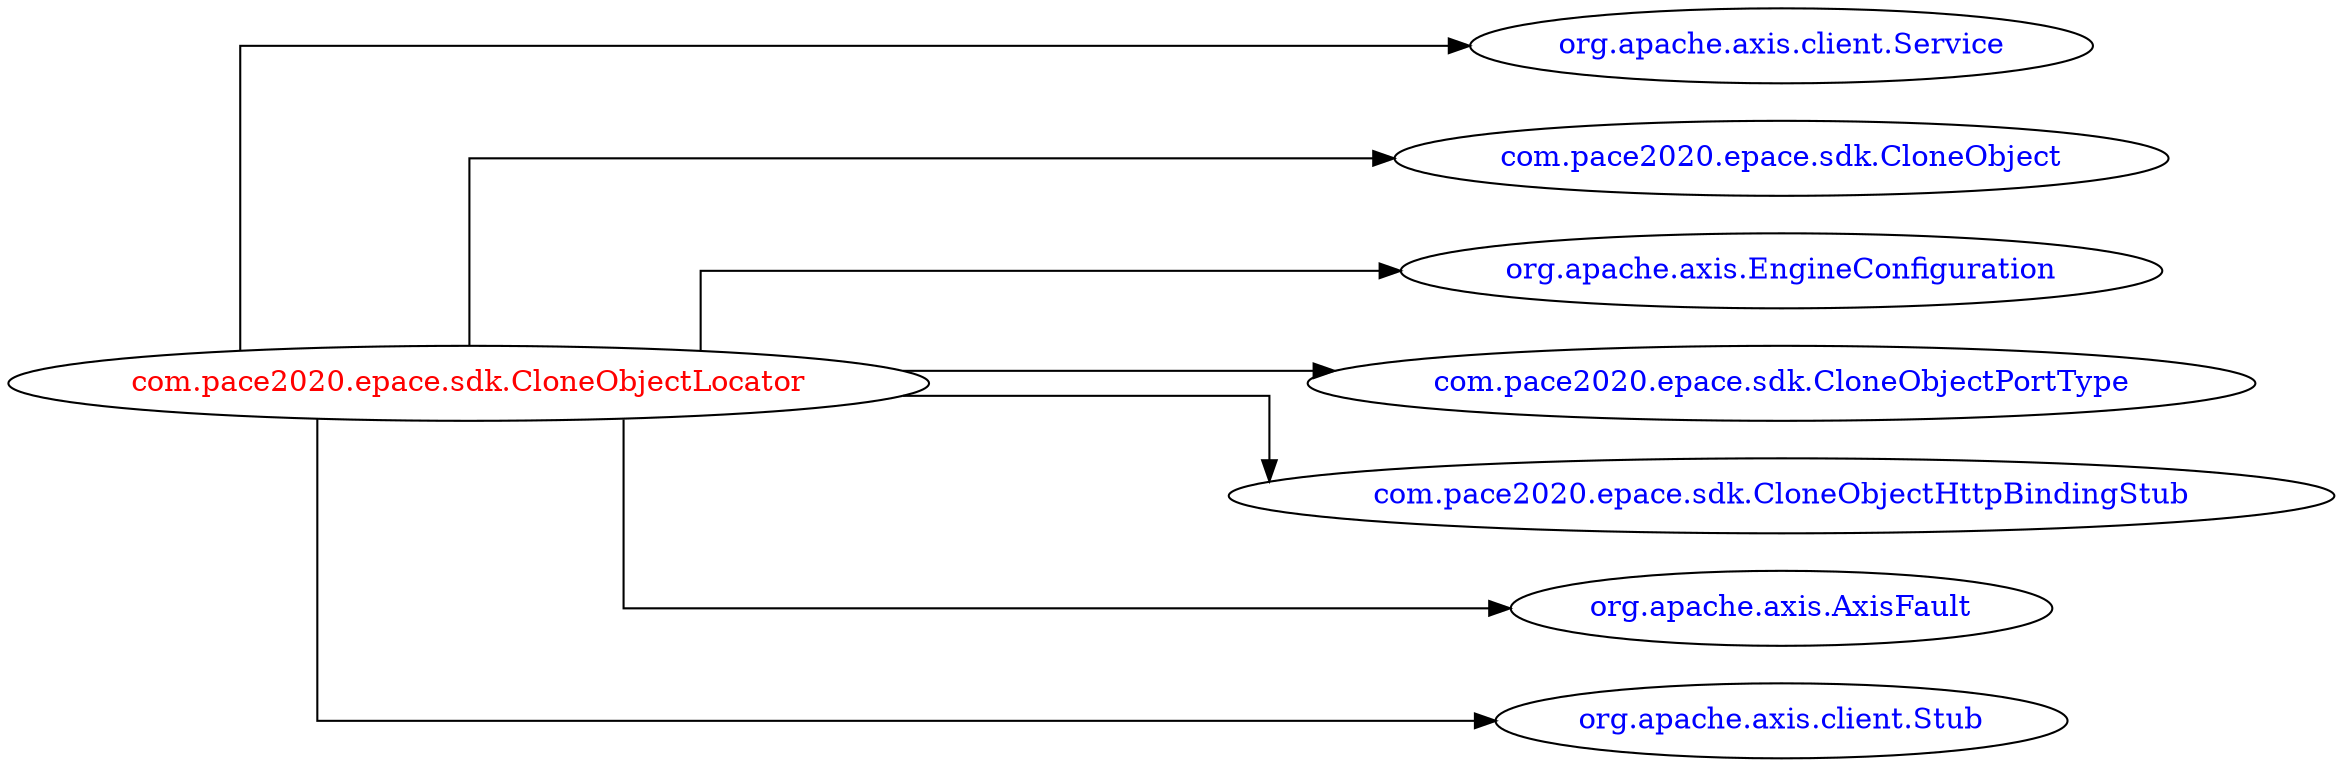 digraph dependencyGraph {
 concentrate=true;
 ranksep="2.0";
 rankdir="LR"; 
 splines="ortho";
"com.pace2020.epace.sdk.CloneObjectLocator" [fontcolor="red"];
"org.apache.axis.client.Service" [ fontcolor="blue" ];
"com.pace2020.epace.sdk.CloneObjectLocator"->"org.apache.axis.client.Service";
"com.pace2020.epace.sdk.CloneObject" [ fontcolor="blue" ];
"com.pace2020.epace.sdk.CloneObjectLocator"->"com.pace2020.epace.sdk.CloneObject";
"org.apache.axis.EngineConfiguration" [ fontcolor="blue" ];
"com.pace2020.epace.sdk.CloneObjectLocator"->"org.apache.axis.EngineConfiguration";
"com.pace2020.epace.sdk.CloneObjectPortType" [ fontcolor="blue" ];
"com.pace2020.epace.sdk.CloneObjectLocator"->"com.pace2020.epace.sdk.CloneObjectPortType";
"com.pace2020.epace.sdk.CloneObjectHttpBindingStub" [ fontcolor="blue" ];
"com.pace2020.epace.sdk.CloneObjectLocator"->"com.pace2020.epace.sdk.CloneObjectHttpBindingStub";
"org.apache.axis.AxisFault" [ fontcolor="blue" ];
"com.pace2020.epace.sdk.CloneObjectLocator"->"org.apache.axis.AxisFault";
"org.apache.axis.client.Stub" [ fontcolor="blue" ];
"com.pace2020.epace.sdk.CloneObjectLocator"->"org.apache.axis.client.Stub";
}